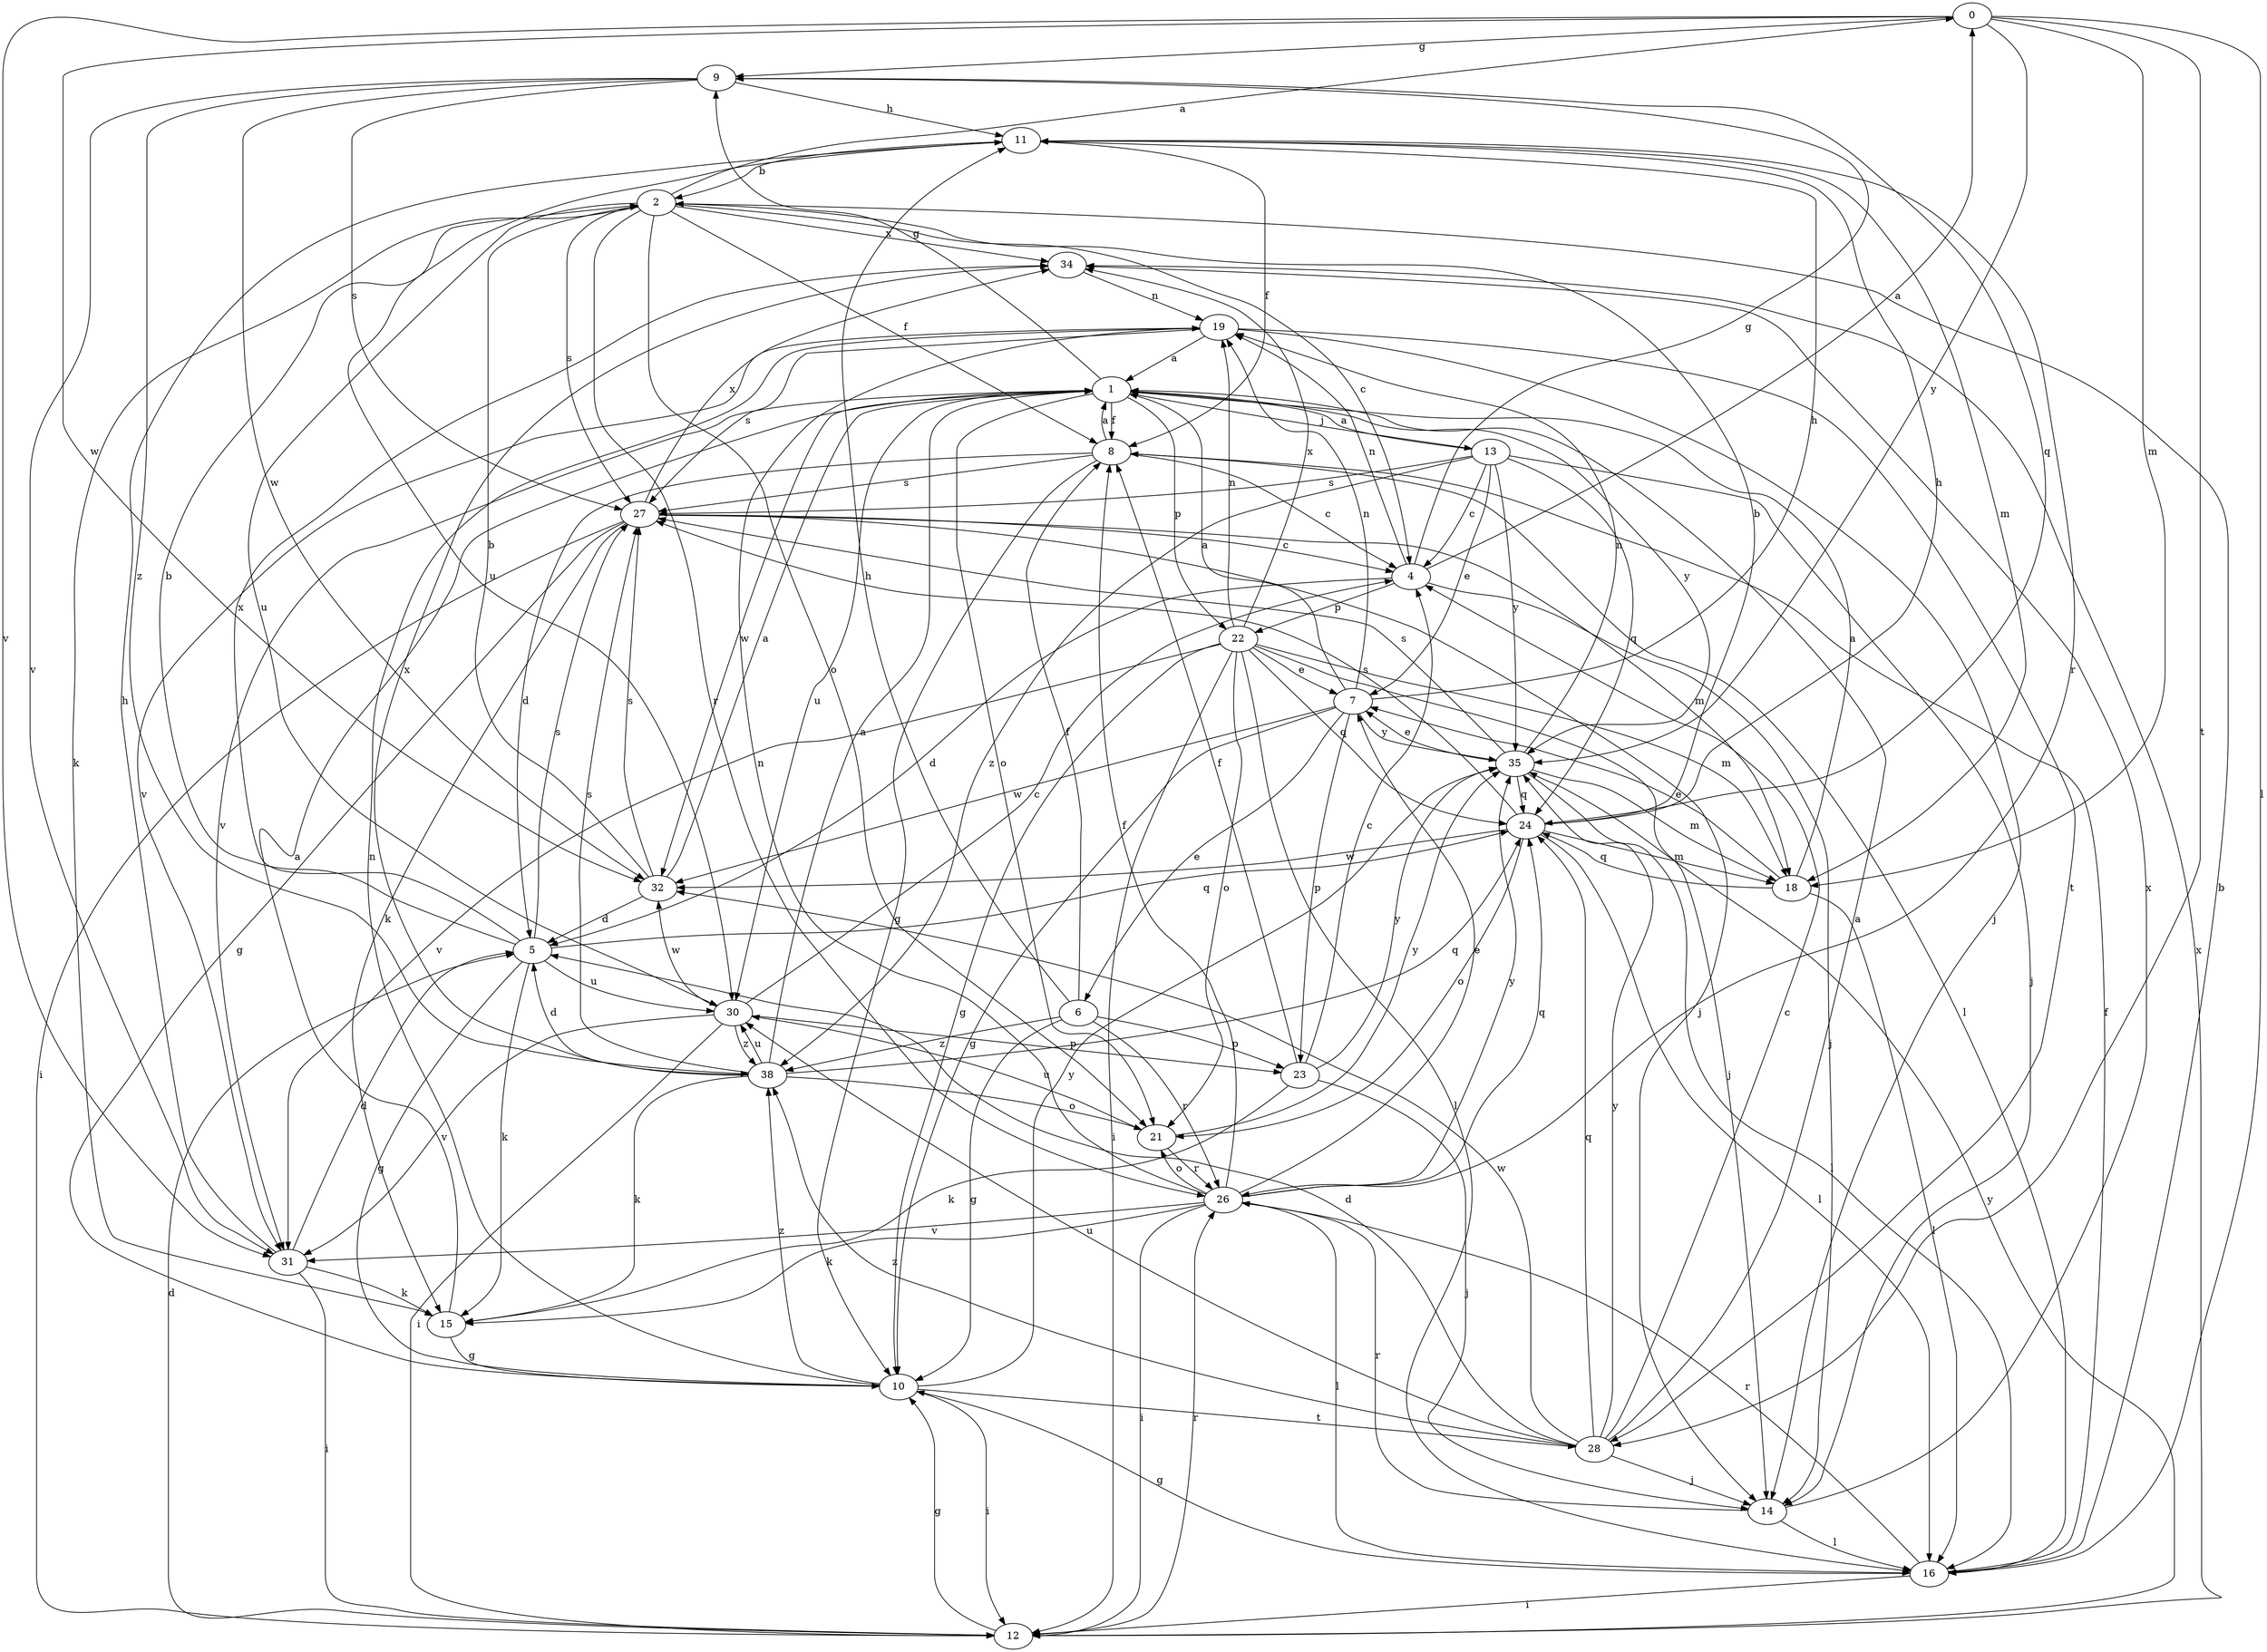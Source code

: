strict digraph  {
0;
1;
2;
4;
5;
6;
7;
8;
9;
10;
11;
12;
13;
14;
15;
16;
18;
19;
21;
22;
23;
24;
26;
27;
28;
30;
31;
32;
34;
35;
38;
0 -> 9  [label=g];
0 -> 16  [label=l];
0 -> 18  [label=m];
0 -> 28  [label=t];
0 -> 31  [label=v];
0 -> 32  [label=w];
0 -> 35  [label=y];
1 -> 8  [label=f];
1 -> 9  [label=g];
1 -> 13  [label=j];
1 -> 21  [label=o];
1 -> 22  [label=p];
1 -> 30  [label=u];
1 -> 31  [label=v];
1 -> 32  [label=w];
1 -> 35  [label=y];
2 -> 0  [label=a];
2 -> 4  [label=c];
2 -> 8  [label=f];
2 -> 15  [label=k];
2 -> 21  [label=o];
2 -> 26  [label=r];
2 -> 27  [label=s];
2 -> 30  [label=u];
2 -> 34  [label=x];
4 -> 0  [label=a];
4 -> 5  [label=d];
4 -> 9  [label=g];
4 -> 14  [label=j];
4 -> 19  [label=n];
4 -> 22  [label=p];
5 -> 2  [label=b];
5 -> 10  [label=g];
5 -> 15  [label=k];
5 -> 24  [label=q];
5 -> 27  [label=s];
5 -> 30  [label=u];
5 -> 34  [label=x];
6 -> 8  [label=f];
6 -> 10  [label=g];
6 -> 11  [label=h];
6 -> 23  [label=p];
6 -> 26  [label=r];
6 -> 38  [label=z];
7 -> 1  [label=a];
7 -> 6  [label=e];
7 -> 10  [label=g];
7 -> 11  [label=h];
7 -> 19  [label=n];
7 -> 23  [label=p];
7 -> 32  [label=w];
7 -> 35  [label=y];
8 -> 1  [label=a];
8 -> 4  [label=c];
8 -> 5  [label=d];
8 -> 10  [label=g];
8 -> 16  [label=l];
8 -> 27  [label=s];
9 -> 11  [label=h];
9 -> 24  [label=q];
9 -> 27  [label=s];
9 -> 31  [label=v];
9 -> 32  [label=w];
9 -> 38  [label=z];
10 -> 12  [label=i];
10 -> 19  [label=n];
10 -> 28  [label=t];
10 -> 35  [label=y];
10 -> 38  [label=z];
11 -> 2  [label=b];
11 -> 8  [label=f];
11 -> 18  [label=m];
11 -> 26  [label=r];
11 -> 30  [label=u];
12 -> 5  [label=d];
12 -> 10  [label=g];
12 -> 26  [label=r];
12 -> 34  [label=x];
12 -> 35  [label=y];
13 -> 1  [label=a];
13 -> 4  [label=c];
13 -> 7  [label=e];
13 -> 14  [label=j];
13 -> 24  [label=q];
13 -> 27  [label=s];
13 -> 35  [label=y];
13 -> 38  [label=z];
14 -> 16  [label=l];
14 -> 26  [label=r];
14 -> 34  [label=x];
15 -> 1  [label=a];
15 -> 10  [label=g];
16 -> 2  [label=b];
16 -> 8  [label=f];
16 -> 10  [label=g];
16 -> 12  [label=i];
16 -> 26  [label=r];
18 -> 1  [label=a];
18 -> 7  [label=e];
18 -> 16  [label=l];
18 -> 24  [label=q];
19 -> 1  [label=a];
19 -> 14  [label=j];
19 -> 27  [label=s];
19 -> 28  [label=t];
19 -> 31  [label=v];
21 -> 26  [label=r];
21 -> 30  [label=u];
21 -> 35  [label=y];
22 -> 7  [label=e];
22 -> 10  [label=g];
22 -> 12  [label=i];
22 -> 14  [label=j];
22 -> 16  [label=l];
22 -> 18  [label=m];
22 -> 19  [label=n];
22 -> 21  [label=o];
22 -> 24  [label=q];
22 -> 31  [label=v];
22 -> 34  [label=x];
23 -> 4  [label=c];
23 -> 8  [label=f];
23 -> 14  [label=j];
23 -> 15  [label=k];
23 -> 35  [label=y];
24 -> 2  [label=b];
24 -> 11  [label=h];
24 -> 16  [label=l];
24 -> 18  [label=m];
24 -> 21  [label=o];
24 -> 27  [label=s];
24 -> 32  [label=w];
26 -> 7  [label=e];
26 -> 8  [label=f];
26 -> 12  [label=i];
26 -> 15  [label=k];
26 -> 16  [label=l];
26 -> 19  [label=n];
26 -> 21  [label=o];
26 -> 24  [label=q];
26 -> 31  [label=v];
26 -> 35  [label=y];
27 -> 4  [label=c];
27 -> 10  [label=g];
27 -> 12  [label=i];
27 -> 14  [label=j];
27 -> 15  [label=k];
27 -> 18  [label=m];
27 -> 34  [label=x];
28 -> 1  [label=a];
28 -> 4  [label=c];
28 -> 5  [label=d];
28 -> 14  [label=j];
28 -> 24  [label=q];
28 -> 30  [label=u];
28 -> 32  [label=w];
28 -> 35  [label=y];
28 -> 38  [label=z];
30 -> 4  [label=c];
30 -> 12  [label=i];
30 -> 23  [label=p];
30 -> 31  [label=v];
30 -> 32  [label=w];
30 -> 38  [label=z];
31 -> 5  [label=d];
31 -> 11  [label=h];
31 -> 12  [label=i];
31 -> 15  [label=k];
32 -> 1  [label=a];
32 -> 2  [label=b];
32 -> 5  [label=d];
32 -> 27  [label=s];
34 -> 19  [label=n];
35 -> 7  [label=e];
35 -> 16  [label=l];
35 -> 18  [label=m];
35 -> 19  [label=n];
35 -> 24  [label=q];
35 -> 27  [label=s];
38 -> 1  [label=a];
38 -> 5  [label=d];
38 -> 15  [label=k];
38 -> 21  [label=o];
38 -> 24  [label=q];
38 -> 27  [label=s];
38 -> 30  [label=u];
38 -> 34  [label=x];
}
